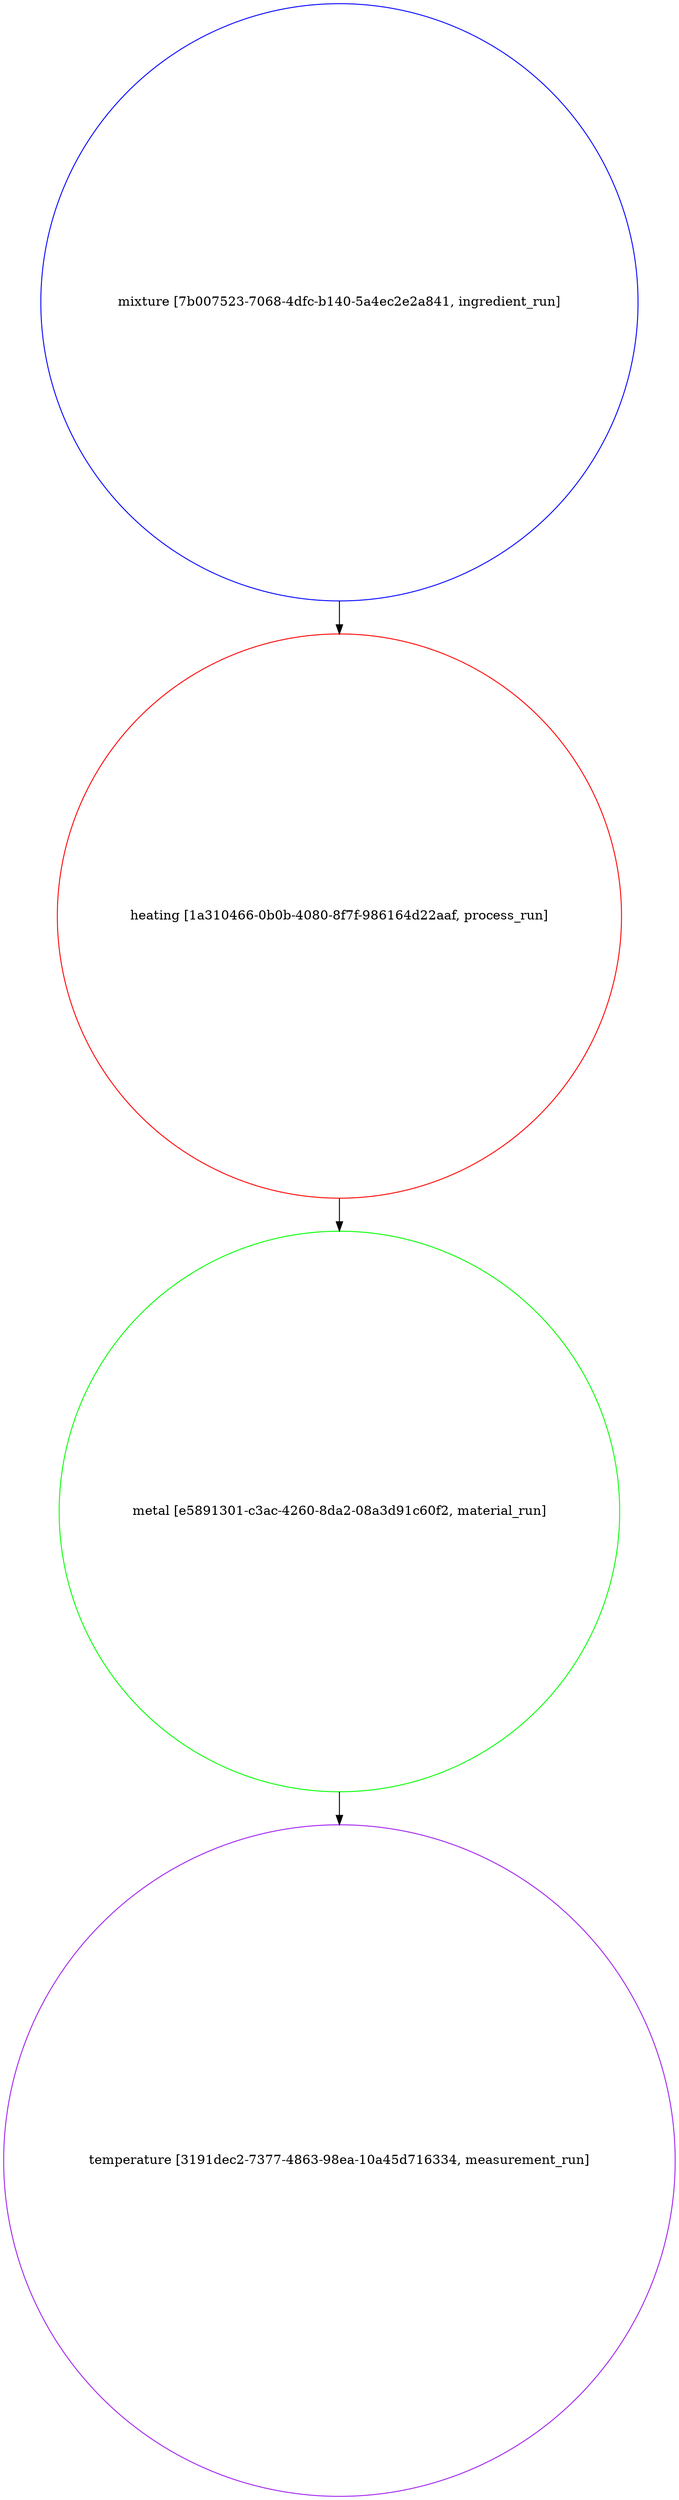 strict digraph "56fc5e85-cc69-4753-927e-f98d903c1a06" {
	graph [bb="0,0,731.84,2716.9",
		name="56fc5e85-cc69-4753-927e-f98d903c1a06"
	];
	node [label="\N"];
	"mixture [7b007523-7068-4dfc-b140-5a4ec2e2a841, ingredient_run]"	 [color=blue,
		height=9.045,
		object="{\"absolute_quantity\": null, \"file_links\": [], \"labels\": [], \"mass_fraction\": null, \"material\": null, \"name\": \"mixture\", \"notes\": \
null, \"number_fraction\": null, \"process\": {\"id\": \"1a310466-0b0b-4080-8f7f-986164d22aaf\", \"scope\": \"auto\", \"type\": \"link_by_uid\"}, \"\
spec\": {\"id\": \"8e86f8f4-e6dc-4957-80d0-ed3f24cd2a6f\", \"scope\": \"auto\", \"type\": \"link_by_uid\"}, \"tags\": [], \"type\": \"ingredient_run\", \"\
uids\": {\"auto\": \"7b007523-7068-4dfc-b140-5a4ec2e2a841\"}, \"volume_fraction\": null}",
		pos="365.92,2391.2",
		shape=circle,
		type=ingredient_run,
		uuid="7b007523-7068-4dfc-b140-5a4ec2e2a841",
		width=9.045];
	"heating [1a310466-0b0b-4080-8f7f-986164d22aaf, process_run]"	 [color=red,
		height=8.5395,
		object="{\"conditions\": [], \"file_links\": [], \"name\": \"heating\", \"notes\": null, \"parameters\": [], \"source\": null, \"spec\": {\"id\": \"9a906762-3c10-4148-a694-f7082ce1af4d\", \"\
scope\": \"auto\", \"type\": \"link_by_uid\"}, \"tags\": [], \"type\": \"process_run\", \"uids\": {\"auto\": \"1a310466-0b0b-4080-8f7f-986164d22aaf\"}}",
		pos="365.92,1722.2",
		shape=circle,
		type=process_run,
		uuid="1a310466-0b0b-4080-8f7f-986164d22aaf",
		width=8.5395];
	"mixture [7b007523-7068-4dfc-b140-5a4ec2e2a841, ingredient_run]" -> "heating [1a310466-0b0b-4080-8f7f-986164d22aaf, process_run]"	 [pos="e,365.92,2029.7 365.92,2065.5 365.92,2056.9 365.92,2048.3 365.92,2039.7"];
	"metal [e5891301-c3ac-4260-8da2-08a3d91c60f2, material_run]"	 [color=green,
		height=8.4854,
		object="{\"file_links\": [], \"name\": \"metal\", \"notes\": null, \"process\": {\"id\": \"1a310466-0b0b-4080-8f7f-986164d22aaf\", \"scope\": \"auto\", \"type\": \"\
link_by_uid\"}, \"sample_type\": \"unknown\", \"spec\": {\"id\": \"d4eeb9bb-b113-42ed-9b83-e62520763bee\", \"scope\": \"auto\", \"type\": \"link_by_\
uid\"}, \"tags\": [], \"type\": \"material_run\", \"uids\": {\"auto\": \"e5891301-c3ac-4260-8da2-08a3d91c60f2\"}}",
		pos="365.92,1073.3",
		shape=circle,
		type=material_run,
		uuid="e5891301-c3ac-4260-8da2-08a3d91c60f2",
		width=8.4854];
	"heating [1a310466-0b0b-4080-8f7f-986164d22aaf, process_run]" -> "metal [e5891301-c3ac-4260-8da2-08a3d91c60f2, material_run]"	 [pos="e,365.92,1379 365.92,1414.4 365.92,1406 365.92,1397.6 365.92,1389.2"];
	"temperature [3191dec2-7377-4863-98ea-10a45d716334, measurement_run]"	 [color=purple,
		height=10.164,
		object="{\"conditions\": [], \"file_links\": [], \"material\": {\"id\": \"e5891301-c3ac-4260-8da2-08a3d91c60f2\", \"scope\": \"auto\", \"type\": \"link_by_\
uid\"}, \"name\": \"temperature\", \"notes\": null, \"parameters\": [], \"properties\": [], \"source\": null, \"spec\": {\"id\": \"13d7ad4d-cc49-460f-a082-51ec6ea5ce65\", \"\
scope\": \"auto\", \"type\": \"link_by_uid\"}, \"tags\": [], \"type\": \"measurement_run\", \"uids\": {\"auto\": \"3191dec2-7377-4863-98ea-10a45d716334\"}}",
		pos="365.92,365.92",
		shape=circle,
		type=measurement_run,
		uuid="3191dec2-7377-4863-98ea-10a45d716334",
		width=10.164];
	"metal [e5891301-c3ac-4260-8da2-08a3d91c60f2, material_run]" -> "temperature [3191dec2-7377-4863-98ea-10a45d716334, measurement_run]"	 [pos="e,365.92,731.91 365.92,767.66 365.92,759.14 365.92,750.57 365.92,741.99"];
}
